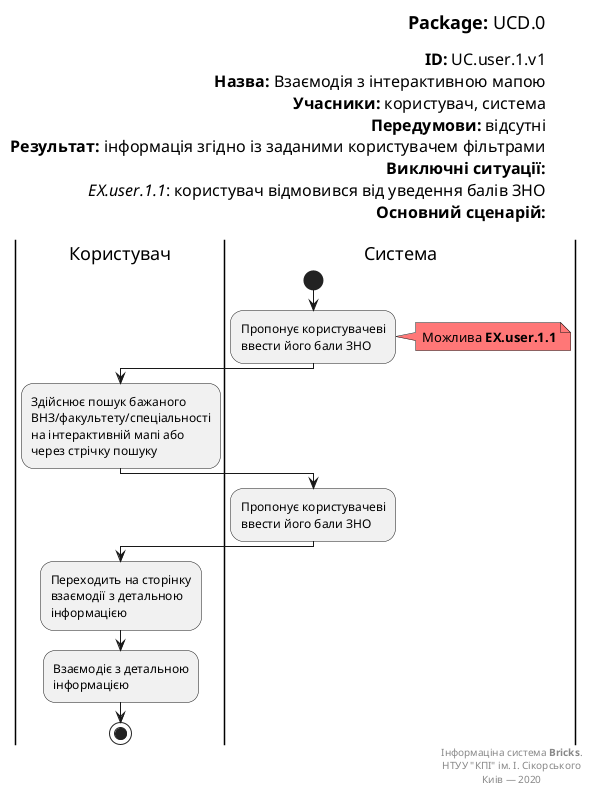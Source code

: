 @startuml

    left header
        <font color=000 size=18><b>Package:</b> UCD.0
        
        <font color=000 size=16><b>ID:</b> UC.user.1.v1
        <font color=000 size=16><b>Назва:</b> Взаємодія з інтерактивною мапою
        <font color=000 size=16><b>Учасники:</b> користувач, система
        <font color=000 size=16><b>Передумови:</b> відсутні
        <font color=000 size=16><b>Результат:</b> інформація згідно із заданими користувачем фільтрами
        <font color=000 size=16><b>Виключні ситуації:</b>
        <font color=000 size=16>    <i>EX.user.1.1</i>: користувач відмовився від уведення балів ЗНО
        <font color=000 size=16><b>Основний сценарій:</b>

    end header

    |Користувач|

    |Система|
        start;

        :Пропонує користувачеві
        ввести його бали ЗНО;
        
        note right #f77
        Можлива <b>EX.user.1.1</b>
        end note
        
    |Користувач|

        :Здійснює пошук бажаного
        ВНЗ/факультету/спеціальності
        на інтерактивній мапі або
        через стрічку пошуку;

    |Система|

        :Пропонує користувачеві
        ввести його бали ЗНО;

    |Користувач|

        :Переходить на сторінку
        взаємодії з детальною
        інформацією;

        :Взаємодіє з детальною
        інформацією;

        stop;

    right footer
        Інформаціна система <b>Bricks</b>.
        НТУУ "КПІ" ім. І. Сікорського
        Киів — 2020
    end footer

@enduml
